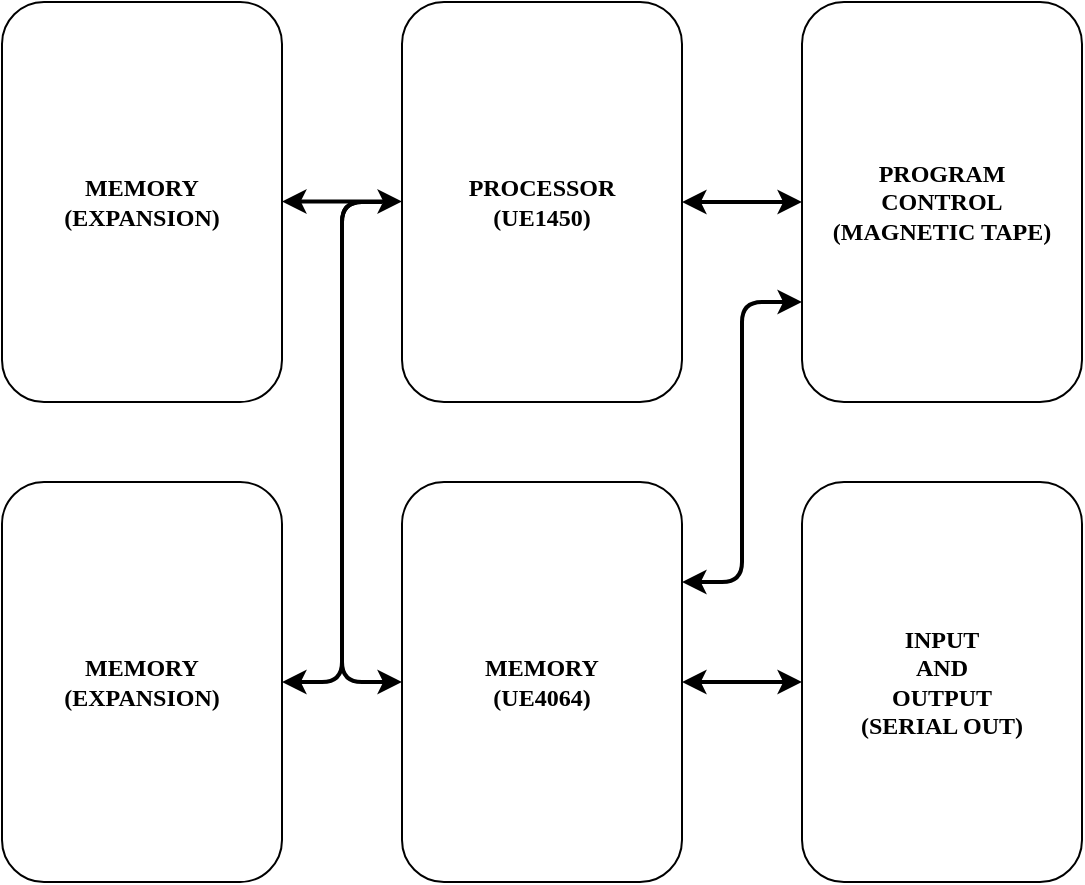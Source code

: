 <mxfile version="12.9.3" type="device"><diagram id="hDX0fuaROI4TXR_bD7oT" name="Page-1"><mxGraphModel dx="749" dy="556" grid="1" gridSize="10" guides="1" tooltips="1" connect="1" arrows="1" fold="1" page="1" pageScale="1" pageWidth="1654" pageHeight="1169" math="0" shadow="0"><root><mxCell id="0"/><mxCell id="1" parent="0"/><mxCell id="OY45E3Ts4OtcSYlUfNAi-1" value="PROCESSOR&lt;br&gt;(UE1450)" style="rounded=1;whiteSpace=wrap;html=1;fontFamily=SPARTAN;fontStyle=1" parent="1" vertex="1"><mxGeometry x="470" y="240" width="140" height="200" as="geometry"/></mxCell><mxCell id="OY45E3Ts4OtcSYlUfNAi-2" value="MEMORY&lt;br&gt;(UE4064)" style="rounded=1;whiteSpace=wrap;html=1;fontFamily=SPARTAN;fontStyle=1" parent="1" vertex="1"><mxGeometry x="470" y="480" width="140" height="200" as="geometry"/></mxCell><mxCell id="OY45E3Ts4OtcSYlUfNAi-3" value="PROGRAM&lt;br&gt;CONTROL&lt;br&gt;(MAGNETIC TAPE)" style="rounded=1;whiteSpace=wrap;html=1;fontFamily=SPARTAN;fontStyle=1" parent="1" vertex="1"><mxGeometry x="670" y="240" width="140" height="200" as="geometry"/></mxCell><mxCell id="OY45E3Ts4OtcSYlUfNAi-4" value="INPUT&lt;br&gt;AND&lt;br&gt;OUTPUT&lt;br&gt;(SERIAL OUT)" style="rounded=1;whiteSpace=wrap;html=1;fontFamily=SPARTAN;fontStyle=1" parent="1" vertex="1"><mxGeometry x="670" y="480" width="140" height="200" as="geometry"/></mxCell><mxCell id="OY45E3Ts4OtcSYlUfNAi-6" value="" style="endArrow=classic;startArrow=classic;html=1;fontFamily=SPARTAN;entryX=1;entryY=0.5;entryDx=0;entryDy=0;strokeWidth=2;" parent="1" source="OY45E3Ts4OtcSYlUfNAi-3" target="OY45E3Ts4OtcSYlUfNAi-1" edge="1"><mxGeometry width="50" height="50" relative="1" as="geometry"><mxPoint x="560" y="490" as="sourcePoint"/><mxPoint x="560" y="450" as="targetPoint"/></mxGeometry></mxCell><mxCell id="OY45E3Ts4OtcSYlUfNAi-7" value="" style="endArrow=classic;startArrow=classic;html=1;fontFamily=SPARTAN;entryX=1;entryY=0.25;entryDx=0;entryDy=0;strokeWidth=2;exitX=0;exitY=0.75;exitDx=0;exitDy=0;" parent="1" source="OY45E3Ts4OtcSYlUfNAi-3" target="OY45E3Ts4OtcSYlUfNAi-2" edge="1"><mxGeometry width="50" height="50" relative="1" as="geometry"><mxPoint x="680" y="350" as="sourcePoint"/><mxPoint x="630" y="350" as="targetPoint"/><Array as="points"><mxPoint x="640" y="390"/><mxPoint x="640" y="530"/></Array></mxGeometry></mxCell><mxCell id="OY45E3Ts4OtcSYlUfNAi-8" value="" style="endArrow=classic;startArrow=classic;html=1;fontFamily=SPARTAN;entryX=1;entryY=0.5;entryDx=0;entryDy=0;strokeWidth=2;" parent="1" source="OY45E3Ts4OtcSYlUfNAi-4" target="OY45E3Ts4OtcSYlUfNAi-2" edge="1"><mxGeometry width="50" height="50" relative="1" as="geometry"><mxPoint x="680" y="350" as="sourcePoint"/><mxPoint x="620" y="350" as="targetPoint"/></mxGeometry></mxCell><mxCell id="gCtTlAg9CM4lAdqg2cgH-1" value="MEMORY&lt;br&gt;(EXPANSION)" style="rounded=1;whiteSpace=wrap;html=1;fontFamily=SPARTAN;fontStyle=1" vertex="1" parent="1"><mxGeometry x="270" y="240" width="140" height="200" as="geometry"/></mxCell><mxCell id="gCtTlAg9CM4lAdqg2cgH-2" value="MEMORY&lt;br&gt;(EXPANSION)" style="rounded=1;whiteSpace=wrap;html=1;fontFamily=SPARTAN;fontStyle=1" vertex="1" parent="1"><mxGeometry x="270" y="480" width="140" height="200" as="geometry"/></mxCell><mxCell id="gCtTlAg9CM4lAdqg2cgH-3" value="" style="endArrow=classic;startArrow=classic;html=1;fontFamily=SPARTAN;entryX=1;entryY=0.5;entryDx=0;entryDy=0;strokeWidth=2;" edge="1" parent="1"><mxGeometry width="50" height="50" relative="1" as="geometry"><mxPoint x="470" y="339.71" as="sourcePoint"/><mxPoint x="410" y="339.71" as="targetPoint"/></mxGeometry></mxCell><mxCell id="gCtTlAg9CM4lAdqg2cgH-4" value="" style="endArrow=classic;html=1;entryX=1;entryY=0.5;entryDx=0;entryDy=0;strokeWidth=2;" edge="1" parent="1" target="gCtTlAg9CM4lAdqg2cgH-2"><mxGeometry width="50" height="50" relative="1" as="geometry"><mxPoint x="460" y="340" as="sourcePoint"/><mxPoint x="490" y="440" as="targetPoint"/><Array as="points"><mxPoint x="440" y="340"/><mxPoint x="440" y="580"/></Array></mxGeometry></mxCell><mxCell id="gCtTlAg9CM4lAdqg2cgH-5" value="" style="endArrow=classic;html=1;strokeWidth=2;entryX=0;entryY=0.5;entryDx=0;entryDy=0;" edge="1" parent="1" target="OY45E3Ts4OtcSYlUfNAi-2"><mxGeometry width="50" height="50" relative="1" as="geometry"><mxPoint x="460" y="340" as="sourcePoint"/><mxPoint x="490" y="440" as="targetPoint"/><Array as="points"><mxPoint x="440" y="340"/><mxPoint x="440" y="580"/></Array></mxGeometry></mxCell></root></mxGraphModel></diagram></mxfile>